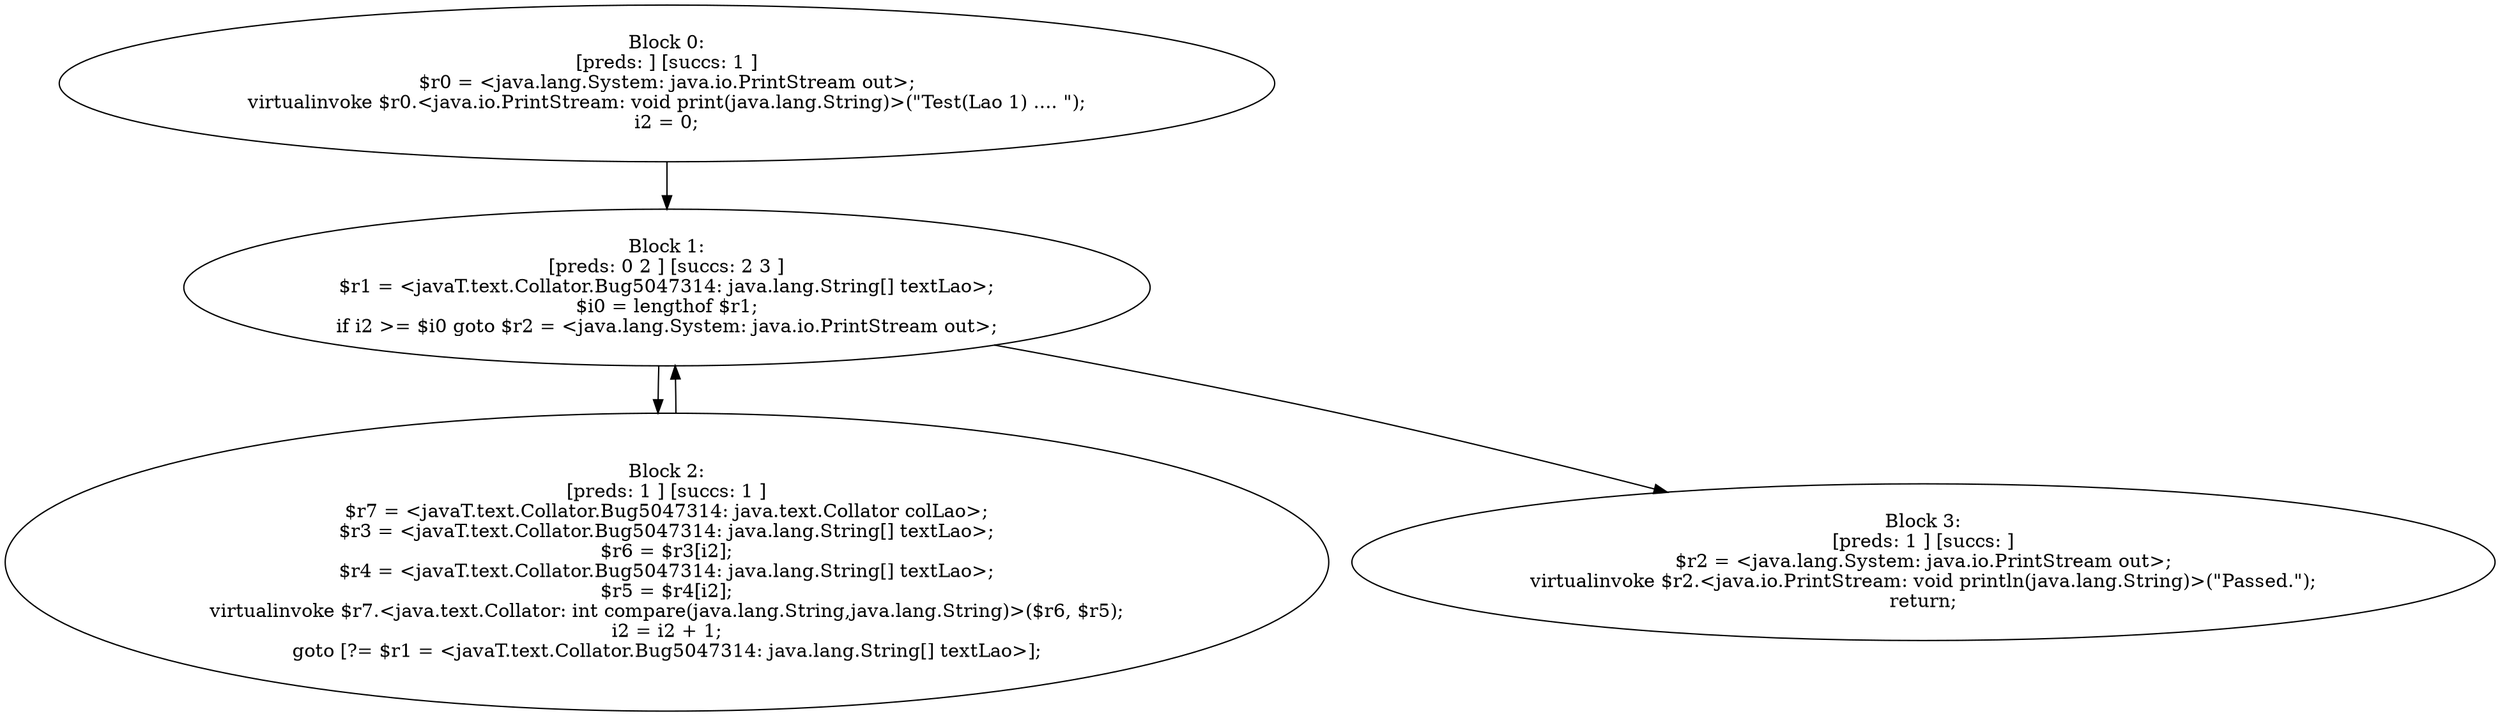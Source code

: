 digraph "unitGraph" {
    "Block 0:
[preds: ] [succs: 1 ]
$r0 = <java.lang.System: java.io.PrintStream out>;
virtualinvoke $r0.<java.io.PrintStream: void print(java.lang.String)>(\"Test(Lao 1) .... \");
i2 = 0;
"
    "Block 1:
[preds: 0 2 ] [succs: 2 3 ]
$r1 = <javaT.text.Collator.Bug5047314: java.lang.String[] textLao>;
$i0 = lengthof $r1;
if i2 >= $i0 goto $r2 = <java.lang.System: java.io.PrintStream out>;
"
    "Block 2:
[preds: 1 ] [succs: 1 ]
$r7 = <javaT.text.Collator.Bug5047314: java.text.Collator colLao>;
$r3 = <javaT.text.Collator.Bug5047314: java.lang.String[] textLao>;
$r6 = $r3[i2];
$r4 = <javaT.text.Collator.Bug5047314: java.lang.String[] textLao>;
$r5 = $r4[i2];
virtualinvoke $r7.<java.text.Collator: int compare(java.lang.String,java.lang.String)>($r6, $r5);
i2 = i2 + 1;
goto [?= $r1 = <javaT.text.Collator.Bug5047314: java.lang.String[] textLao>];
"
    "Block 3:
[preds: 1 ] [succs: ]
$r2 = <java.lang.System: java.io.PrintStream out>;
virtualinvoke $r2.<java.io.PrintStream: void println(java.lang.String)>(\"Passed.\");
return;
"
    "Block 0:
[preds: ] [succs: 1 ]
$r0 = <java.lang.System: java.io.PrintStream out>;
virtualinvoke $r0.<java.io.PrintStream: void print(java.lang.String)>(\"Test(Lao 1) .... \");
i2 = 0;
"->"Block 1:
[preds: 0 2 ] [succs: 2 3 ]
$r1 = <javaT.text.Collator.Bug5047314: java.lang.String[] textLao>;
$i0 = lengthof $r1;
if i2 >= $i0 goto $r2 = <java.lang.System: java.io.PrintStream out>;
";
    "Block 1:
[preds: 0 2 ] [succs: 2 3 ]
$r1 = <javaT.text.Collator.Bug5047314: java.lang.String[] textLao>;
$i0 = lengthof $r1;
if i2 >= $i0 goto $r2 = <java.lang.System: java.io.PrintStream out>;
"->"Block 2:
[preds: 1 ] [succs: 1 ]
$r7 = <javaT.text.Collator.Bug5047314: java.text.Collator colLao>;
$r3 = <javaT.text.Collator.Bug5047314: java.lang.String[] textLao>;
$r6 = $r3[i2];
$r4 = <javaT.text.Collator.Bug5047314: java.lang.String[] textLao>;
$r5 = $r4[i2];
virtualinvoke $r7.<java.text.Collator: int compare(java.lang.String,java.lang.String)>($r6, $r5);
i2 = i2 + 1;
goto [?= $r1 = <javaT.text.Collator.Bug5047314: java.lang.String[] textLao>];
";
    "Block 1:
[preds: 0 2 ] [succs: 2 3 ]
$r1 = <javaT.text.Collator.Bug5047314: java.lang.String[] textLao>;
$i0 = lengthof $r1;
if i2 >= $i0 goto $r2 = <java.lang.System: java.io.PrintStream out>;
"->"Block 3:
[preds: 1 ] [succs: ]
$r2 = <java.lang.System: java.io.PrintStream out>;
virtualinvoke $r2.<java.io.PrintStream: void println(java.lang.String)>(\"Passed.\");
return;
";
    "Block 2:
[preds: 1 ] [succs: 1 ]
$r7 = <javaT.text.Collator.Bug5047314: java.text.Collator colLao>;
$r3 = <javaT.text.Collator.Bug5047314: java.lang.String[] textLao>;
$r6 = $r3[i2];
$r4 = <javaT.text.Collator.Bug5047314: java.lang.String[] textLao>;
$r5 = $r4[i2];
virtualinvoke $r7.<java.text.Collator: int compare(java.lang.String,java.lang.String)>($r6, $r5);
i2 = i2 + 1;
goto [?= $r1 = <javaT.text.Collator.Bug5047314: java.lang.String[] textLao>];
"->"Block 1:
[preds: 0 2 ] [succs: 2 3 ]
$r1 = <javaT.text.Collator.Bug5047314: java.lang.String[] textLao>;
$i0 = lengthof $r1;
if i2 >= $i0 goto $r2 = <java.lang.System: java.io.PrintStream out>;
";
}
